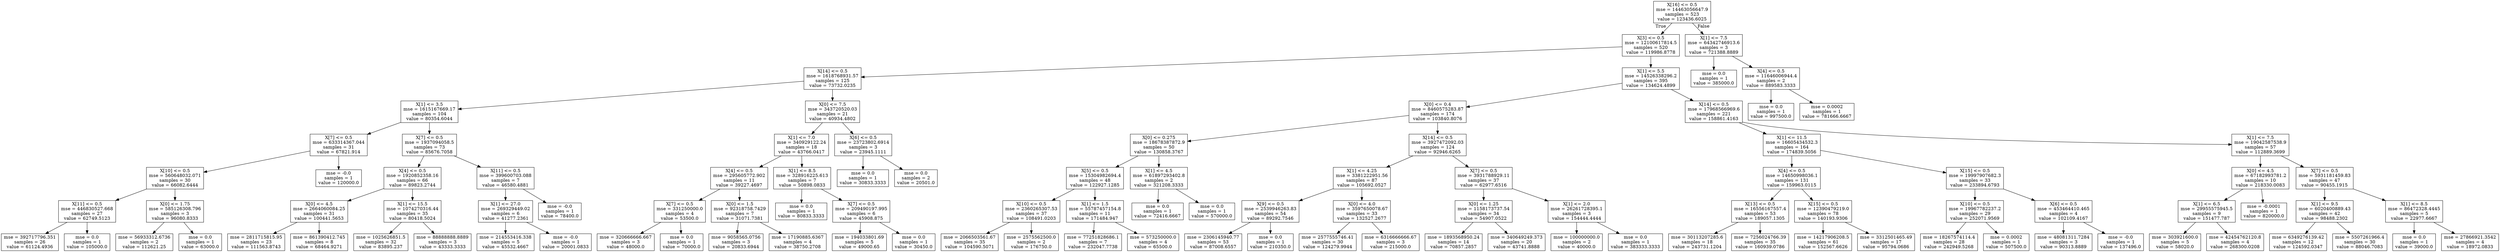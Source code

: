 digraph Tree {
node [shape=box] ;
0 [label="X[16] <= 0.5\nmse = 14463056647.9\nsamples = 523\nvalue = 123436.6025"] ;
1 [label="X[3] <= 0.5\nmse = 12100617814.5\nsamples = 520\nvalue = 119986.8778"] ;
0 -> 1 [labeldistance=2.5, labelangle=45, headlabel="True"] ;
2 [label="X[14] <= 0.5\nmse = 1618768931.57\nsamples = 125\nvalue = 73732.0235"] ;
1 -> 2 ;
3 [label="X[1] <= 3.5\nmse = 1615167669.17\nsamples = 104\nvalue = 80354.6044"] ;
2 -> 3 ;
4 [label="X[7] <= 0.5\nmse = 633314367.044\nsamples = 31\nvalue = 67821.914"] ;
3 -> 4 ;
5 [label="X[10] <= 0.5\nmse = 560648032.071\nsamples = 30\nvalue = 66082.6444"] ;
4 -> 5 ;
6 [label="X[11] <= 0.5\nmse = 446830527.668\nsamples = 27\nvalue = 62749.5123"] ;
5 -> 6 ;
7 [label="mse = 392717796.351\nsamples = 26\nvalue = 61124.4936"] ;
6 -> 7 ;
8 [label="mse = 0.0\nsamples = 1\nvalue = 105000.0"] ;
6 -> 8 ;
9 [label="X[0] <= 1.75\nmse = 585126308.796\nsamples = 3\nvalue = 96080.8333"] ;
5 -> 9 ;
10 [label="mse = 56933312.6736\nsamples = 2\nvalue = 112621.25"] ;
9 -> 10 ;
11 [label="mse = 0.0\nsamples = 1\nvalue = 63000.0"] ;
9 -> 11 ;
12 [label="mse = -0.0\nsamples = 1\nvalue = 120000.0"] ;
4 -> 12 ;
13 [label="X[7] <= 0.5\nmse = 1937094058.5\nsamples = 73\nvalue = 85676.7058"] ;
3 -> 13 ;
14 [label="X[4] <= 0.5\nmse = 1920852358.16\nsamples = 66\nvalue = 89823.2744"] ;
13 -> 14 ;
15 [label="X[0] <= 4.5\nmse = 2664060084.25\nsamples = 31\nvalue = 100441.5653"] ;
14 -> 15 ;
16 [label="mse = 2811715815.95\nsamples = 23\nvalue = 111563.8743"] ;
15 -> 16 ;
17 [label="mse = 861390412.745\nsamples = 8\nvalue = 68464.9271"] ;
15 -> 17 ;
18 [label="X[1] <= 15.5\nmse = 1074270316.44\nsamples = 35\nvalue = 80418.5024"] ;
14 -> 18 ;
19 [label="mse = 1025626851.5\nsamples = 32\nvalue = 83895.237"] ;
18 -> 19 ;
20 [label="mse = 88888888.8889\nsamples = 3\nvalue = 43333.3333"] ;
18 -> 20 ;
21 [label="X[11] <= 0.5\nmse = 399600703.088\nsamples = 7\nvalue = 46580.4881"] ;
13 -> 21 ;
22 [label="X[1] <= 27.0\nmse = 269329449.02\nsamples = 6\nvalue = 41277.2361"] ;
21 -> 22 ;
23 [label="mse = 214553416.338\nsamples = 5\nvalue = 45532.4667"] ;
22 -> 23 ;
24 [label="mse = -0.0\nsamples = 1\nvalue = 20001.0833"] ;
22 -> 24 ;
25 [label="mse = -0.0\nsamples = 1\nvalue = 78400.0"] ;
21 -> 25 ;
26 [label="X[0] <= 7.5\nmse = 343720520.03\nsamples = 21\nvalue = 40934.4802"] ;
2 -> 26 ;
27 [label="X[1] <= 7.0\nmse = 340929122.24\nsamples = 18\nvalue = 43766.0417"] ;
26 -> 27 ;
28 [label="X[4] <= 0.5\nmse = 295605772.902\nsamples = 11\nvalue = 39227.4697"] ;
27 -> 28 ;
29 [label="X[7] <= 0.5\nmse = 331250000.0\nsamples = 4\nvalue = 53500.0"] ;
28 -> 29 ;
30 [label="mse = 320666666.667\nsamples = 3\nvalue = 48000.0"] ;
29 -> 30 ;
31 [label="mse = 0.0\nsamples = 1\nvalue = 70000.0"] ;
29 -> 31 ;
32 [label="X[0] <= 1.5\nmse = 92318758.7429\nsamples = 7\nvalue = 31071.7381"] ;
28 -> 32 ;
33 [label="mse = 9058565.0756\nsamples = 3\nvalue = 20833.6944"] ;
32 -> 33 ;
34 [label="mse = 17190885.6367\nsamples = 4\nvalue = 38750.2708"] ;
32 -> 34 ;
35 [label="X[1] <= 8.5\nmse = 328916225.613\nsamples = 7\nvalue = 50898.0833"] ;
27 -> 35 ;
36 [label="mse = 0.0\nsamples = 1\nvalue = 80833.3333"] ;
35 -> 36 ;
37 [label="X[7] <= 0.5\nmse = 209490197.995\nsamples = 6\nvalue = 45908.875"] ;
35 -> 37 ;
38 [label="mse = 194033801.69\nsamples = 5\nvalue = 49000.65"] ;
37 -> 38 ;
39 [label="mse = 0.0\nsamples = 1\nvalue = 30450.0"] ;
37 -> 39 ;
40 [label="X[6] <= 0.5\nmse = 23723802.6914\nsamples = 3\nvalue = 23945.1111"] ;
26 -> 40 ;
41 [label="mse = 0.0\nsamples = 1\nvalue = 30833.3333"] ;
40 -> 41 ;
42 [label="mse = 0.0\nsamples = 2\nvalue = 20501.0"] ;
40 -> 42 ;
43 [label="X[1] <= 5.5\nmse = 14526338296.2\nsamples = 395\nvalue = 134624.4899"] ;
1 -> 43 ;
44 [label="X[0] <= 0.4\nmse = 8460575283.87\nsamples = 174\nvalue = 103840.8076"] ;
43 -> 44 ;
45 [label="X[0] <= 0.275\nmse = 18678387872.9\nsamples = 50\nvalue = 130858.3767"] ;
44 -> 45 ;
46 [label="X[5] <= 0.5\nmse = 15304982694.4\nsamples = 48\nvalue = 122927.1285"] ;
45 -> 46 ;
47 [label="X[10] <= 0.5\nmse = 2360265307.53\nsamples = 37\nvalue = 108491.0203"] ;
46 -> 47 ;
48 [label="mse = 2066503561.67\nsamples = 35\nvalue = 104590.5071"] ;
47 -> 48 ;
49 [label="mse = 2575562500.0\nsamples = 2\nvalue = 176750.0"] ;
47 -> 49 ;
50 [label="X[1] <= 1.5\nmse = 55787457154.8\nsamples = 11\nvalue = 171484.947"] ;
46 -> 50 ;
51 [label="mse = 77251828686.1\nsamples = 7\nvalue = 232047.7738"] ;
50 -> 51 ;
52 [label="mse = 573250000.0\nsamples = 4\nvalue = 65500.0"] ;
50 -> 52 ;
53 [label="X[1] <= 4.5\nmse = 61897293402.8\nsamples = 2\nvalue = 321208.3333"] ;
45 -> 53 ;
54 [label="mse = 0.0\nsamples = 1\nvalue = 72416.6667"] ;
53 -> 54 ;
55 [label="mse = 0.0\nsamples = 1\nvalue = 570000.0"] ;
53 -> 55 ;
56 [label="X[14] <= 0.5\nmse = 3927472092.03\nsamples = 124\nvalue = 92946.6265"] ;
44 -> 56 ;
57 [label="X[1] <= 4.25\nmse = 3381222951.56\nsamples = 87\nvalue = 105692.0527"] ;
56 -> 57 ;
58 [label="X[9] <= 0.5\nmse = 2539946263.83\nsamples = 54\nvalue = 89292.7546"] ;
57 -> 58 ;
59 [label="mse = 2306145940.77\nsamples = 53\nvalue = 87008.6557"] ;
58 -> 59 ;
60 [label="mse = 0.0\nsamples = 1\nvalue = 210350.0"] ;
58 -> 60 ;
61 [label="X[0] <= 4.0\nmse = 3597650078.67\nsamples = 33\nvalue = 132527.2677"] ;
57 -> 61 ;
62 [label="mse = 2577555746.41\nsamples = 30\nvalue = 124279.9944"] ;
61 -> 62 ;
63 [label="mse = 6316666666.67\nsamples = 3\nvalue = 215000.0"] ;
61 -> 63 ;
64 [label="X[7] <= 0.5\nmse = 3931788929.11\nsamples = 37\nvalue = 62977.6516"] ;
56 -> 64 ;
65 [label="X[0] <= 1.25\nmse = 1158173737.54\nsamples = 34\nvalue = 54907.0522"] ;
64 -> 65 ;
66 [label="mse = 1893568950.24\nsamples = 14\nvalue = 70857.2857"] ;
65 -> 66 ;
67 [label="mse = 340649249.373\nsamples = 20\nvalue = 43741.8888"] ;
65 -> 67 ;
68 [label="X[1] <= 2.0\nmse = 26261728395.1\nsamples = 3\nvalue = 154444.4444"] ;
64 -> 68 ;
69 [label="mse = 100000000.0\nsamples = 2\nvalue = 40000.0"] ;
68 -> 69 ;
70 [label="mse = 0.0\nsamples = 1\nvalue = 383333.3333"] ;
68 -> 70 ;
71 [label="X[14] <= 0.5\nmse = 17968566969.6\nsamples = 221\nvalue = 158861.4163"] ;
43 -> 71 ;
72 [label="X[1] <= 11.5\nmse = 16605434532.3\nsamples = 164\nvalue = 174839.5056"] ;
71 -> 72 ;
73 [label="X[4] <= 0.5\nmse = 14650998036.1\nsamples = 131\nvalue = 159963.0115"] ;
72 -> 73 ;
74 [label="X[13] <= 0.5\nmse = 16556167557.4\nsamples = 53\nvalue = 189057.1305"] ;
73 -> 74 ;
75 [label="mse = 30113207285.6\nsamples = 18\nvalue = 243731.1204"] ;
74 -> 75 ;
76 [label="mse = 7256024766.39\nsamples = 35\nvalue = 160939.0786"] ;
74 -> 76 ;
77 [label="X[15] <= 0.5\nmse = 12390479219.0\nsamples = 78\nvalue = 140193.9306"] ;
73 -> 77 ;
78 [label="mse = 14217906208.5\nsamples = 61\nvalue = 152567.6626"] ;
77 -> 78 ;
79 [label="mse = 3312501465.49\nsamples = 17\nvalue = 95794.0686"] ;
77 -> 79 ;
80 [label="X[15] <= 0.5\nmse = 19997907682.3\nsamples = 33\nvalue = 233894.6793"] ;
72 -> 80 ;
81 [label="X[10] <= 0.5\nmse = 19967782237.2\nsamples = 29\nvalue = 252071.9569"] ;
80 -> 81 ;
82 [label="mse = 18267574114.4\nsamples = 28\nvalue = 242949.5268"] ;
81 -> 82 ;
83 [label="mse = 0.0002\nsamples = 1\nvalue = 507500.0"] ;
81 -> 83 ;
84 [label="X[6] <= 0.5\nmse = 453464410.465\nsamples = 4\nvalue = 102109.4167"] ;
80 -> 84 ;
85 [label="mse = 48081311.7284\nsamples = 3\nvalue = 90313.8889"] ;
84 -> 85 ;
86 [label="mse = -0.0\nsamples = 1\nvalue = 137496.0"] ;
84 -> 86 ;
87 [label="X[1] <= 7.5\nmse = 19042587538.9\nsamples = 57\nvalue = 112889.3699"] ;
71 -> 87 ;
88 [label="X[0] <= 4.5\nmse = 67182993781.2\nsamples = 10\nvalue = 218330.0083"] ;
87 -> 88 ;
89 [label="X[1] <= 6.5\nmse = 29955575945.5\nsamples = 9\nvalue = 151477.787"] ;
88 -> 89 ;
90 [label="mse = 303921600.0\nsamples = 5\nvalue = 58020.0"] ;
89 -> 90 ;
91 [label="mse = 42454762120.8\nsamples = 4\nvalue = 268300.0208"] ;
89 -> 91 ;
92 [label="mse = -0.0001\nsamples = 1\nvalue = 820000.0"] ;
88 -> 92 ;
93 [label="X[7] <= 0.5\nmse = 5931181459.83\nsamples = 47\nvalue = 90455.1915"] ;
87 -> 93 ;
94 [label="X[1] <= 9.5\nmse = 6020400889.43\nsamples = 42\nvalue = 98488.2302"] ;
93 -> 94 ;
95 [label="mse = 6349276139.42\nsamples = 12\nvalue = 124592.0347"] ;
94 -> 95 ;
96 [label="mse = 5507261966.4\nsamples = 30\nvalue = 88046.7083"] ;
94 -> 96 ;
97 [label="X[1] <= 8.5\nmse = 86472328.4445\nsamples = 5\nvalue = 22977.6667"] ;
93 -> 97 ;
98 [label="mse = 0.0\nsamples = 1\nvalue = 39000.0"] ;
97 -> 98 ;
99 [label="mse = 27866921.3542\nsamples = 4\nvalue = 18972.0833"] ;
97 -> 99 ;
100 [label="X[1] <= 7.5\nmse = 64342746913.6\nsamples = 3\nvalue = 721388.8889"] ;
0 -> 100 [labeldistance=2.5, labelangle=-45, headlabel="False"] ;
101 [label="mse = 0.0\nsamples = 1\nvalue = 385000.0"] ;
100 -> 101 ;
102 [label="X[4] <= 0.5\nmse = 11646006944.4\nsamples = 2\nvalue = 889583.3333"] ;
100 -> 102 ;
103 [label="mse = 0.0\nsamples = 1\nvalue = 997500.0"] ;
102 -> 103 ;
104 [label="mse = 0.0002\nsamples = 1\nvalue = 781666.6667"] ;
102 -> 104 ;
}